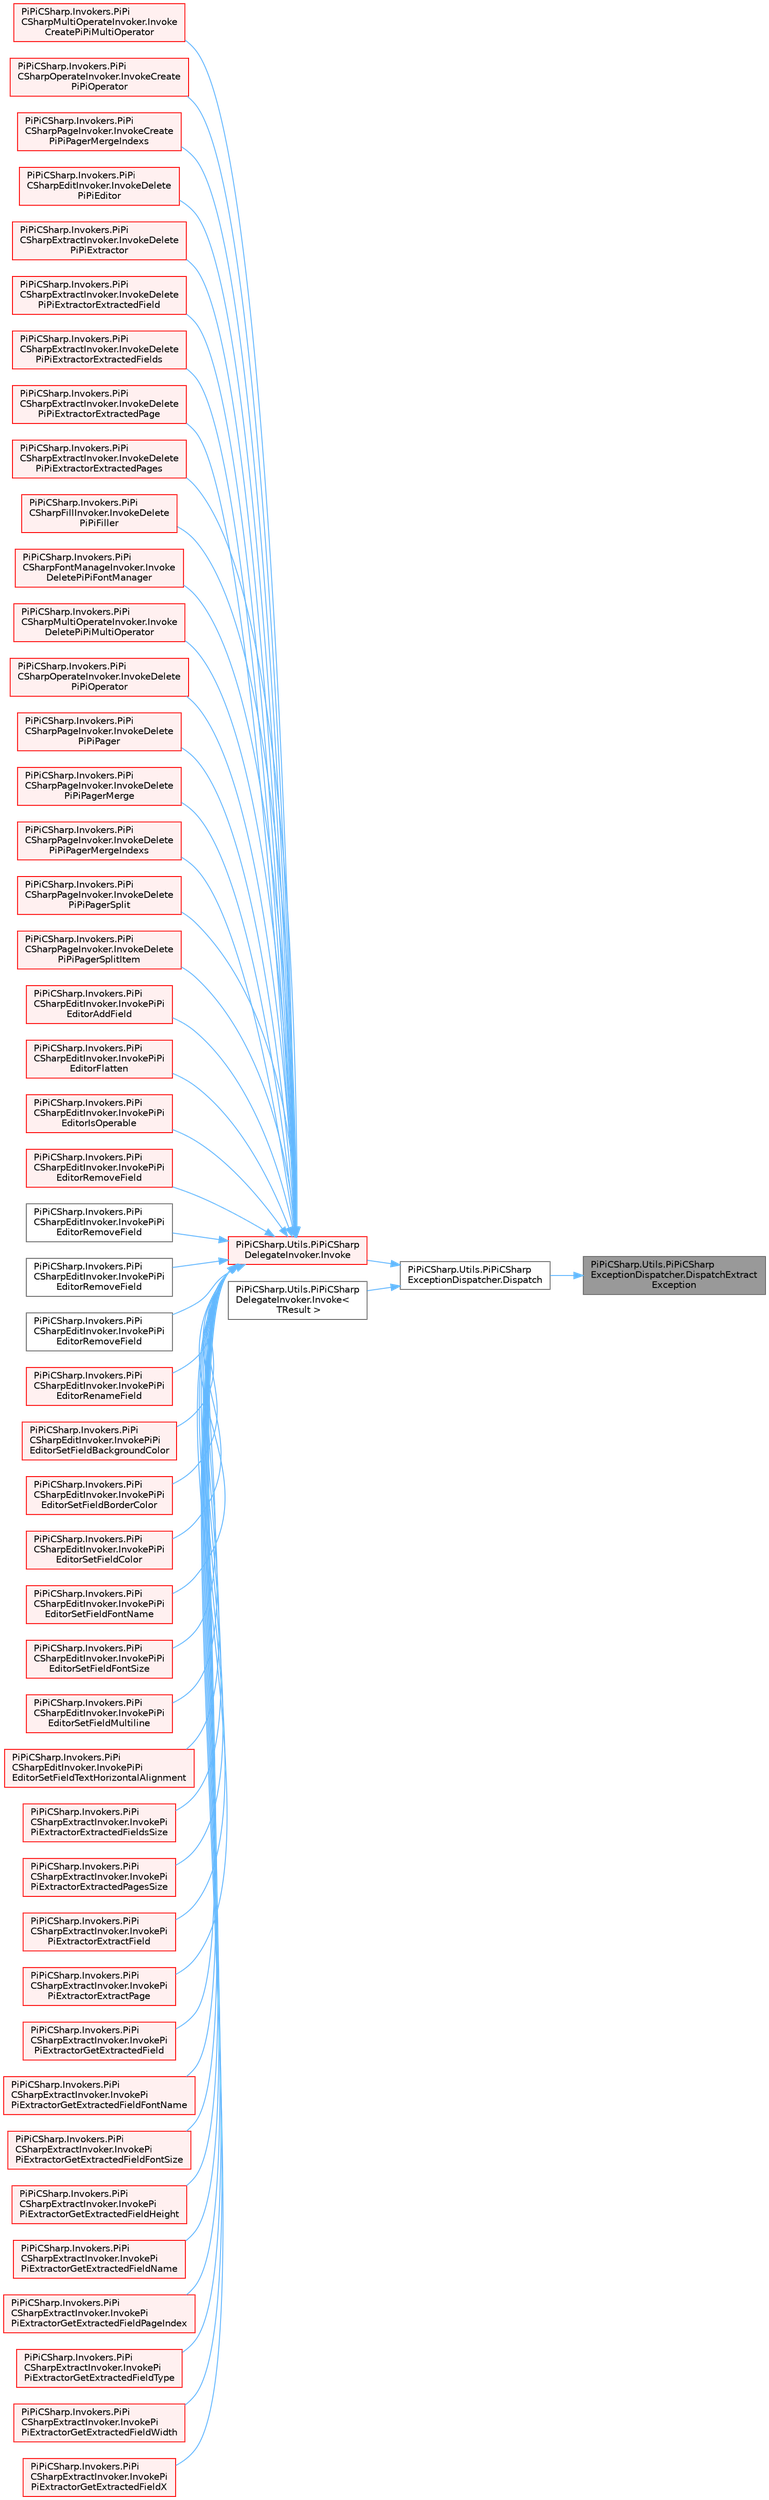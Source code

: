 digraph "PiPiCSharp.Utils.PiPiCSharpExceptionDispatcher.DispatchExtractException"
{
 // LATEX_PDF_SIZE
  bgcolor="transparent";
  edge [fontname=Helvetica,fontsize=10,labelfontname=Helvetica,labelfontsize=10];
  node [fontname=Helvetica,fontsize=10,shape=box,height=0.2,width=0.4];
  rankdir="RL";
  Node1 [id="Node000001",label="PiPiCSharp.Utils.PiPiCSharp\lExceptionDispatcher.DispatchExtract\lException",height=0.2,width=0.4,color="gray40", fillcolor="grey60", style="filled", fontcolor="black",tooltip=" "];
  Node1 -> Node2 [id="edge1_Node000001_Node000002",dir="back",color="steelblue1",style="solid",tooltip=" "];
  Node2 [id="Node000002",label="PiPiCSharp.Utils.PiPiCSharp\lExceptionDispatcher.Dispatch",height=0.2,width=0.4,color="grey40", fillcolor="white", style="filled",URL="$class_pi_pi_c_sharp_1_1_utils_1_1_pi_pi_c_sharp_exception_dispatcher.html#ad5697422873390eb29f024aecfa4c83b",tooltip="Dispatch error."];
  Node2 -> Node3 [id="edge2_Node000002_Node000003",dir="back",color="steelblue1",style="solid",tooltip=" "];
  Node3 [id="Node000003",label="PiPiCSharp.Utils.PiPiCSharp\lDelegateInvoker.Invoke",height=0.2,width=0.4,color="red", fillcolor="#FFF0F0", style="filled",URL="$class_pi_pi_c_sharp_1_1_utils_1_1_pi_pi_c_sharp_delegate_invoker.html#ad3921b774f5d75070100abbcf4f76a82",tooltip="Invoke void result delegate."];
  Node3 -> Node4 [id="edge3_Node000003_Node000004",dir="back",color="steelblue1",style="solid",tooltip=" "];
  Node4 [id="Node000004",label="PiPiCSharp.Invokers.PiPi\lCSharpMultiOperateInvoker.Invoke\lCreatePiPiMultiOperator",height=0.2,width=0.4,color="red", fillcolor="#FFF0F0", style="filled",URL="$class_pi_pi_c_sharp_1_1_invokers_1_1_pi_pi_c_sharp_multi_operate_invoker.html#a444a6270b79ceb1eaa89cedc967bd25b",tooltip="Invoke PiPiMultiOperateWrapper CreatePiPiMultiOperator."];
  Node3 -> Node6 [id="edge4_Node000003_Node000006",dir="back",color="steelblue1",style="solid",tooltip=" "];
  Node6 [id="Node000006",label="PiPiCSharp.Invokers.PiPi\lCSharpOperateInvoker.InvokeCreate\lPiPiOperator",height=0.2,width=0.4,color="red", fillcolor="#FFF0F0", style="filled",URL="$class_pi_pi_c_sharp_1_1_invokers_1_1_pi_pi_c_sharp_operate_invoker.html#a9ad3be0358ceb0801a37e6e61db5630d",tooltip="Invoke PiPiOperateWrapper CreatePiPiOperator."];
  Node3 -> Node8 [id="edge5_Node000003_Node000008",dir="back",color="steelblue1",style="solid",tooltip=" "];
  Node8 [id="Node000008",label="PiPiCSharp.Invokers.PiPi\lCSharpPageInvoker.InvokeCreate\lPiPiPagerMergeIndexs",height=0.2,width=0.4,color="red", fillcolor="#FFF0F0", style="filled",URL="$class_pi_pi_c_sharp_1_1_invokers_1_1_pi_pi_c_sharp_page_invoker.html#a4329318467d8ca8cc2301d7736a44104",tooltip="Invoke PiPiPageWrapper CreatePiPiPagerMergeIndexs."];
  Node3 -> Node10 [id="edge6_Node000003_Node000010",dir="back",color="steelblue1",style="solid",tooltip=" "];
  Node10 [id="Node000010",label="PiPiCSharp.Invokers.PiPi\lCSharpEditInvoker.InvokeDelete\lPiPiEditor",height=0.2,width=0.4,color="red", fillcolor="#FFF0F0", style="filled",URL="$class_pi_pi_c_sharp_1_1_invokers_1_1_pi_pi_c_sharp_edit_invoker.html#af27b6208ff3325b85c9bf810bfdccea6",tooltip="Invoke PiPiEditWrapper DeletePiPiEditor."];
  Node3 -> Node12 [id="edge7_Node000003_Node000012",dir="back",color="steelblue1",style="solid",tooltip=" "];
  Node12 [id="Node000012",label="PiPiCSharp.Invokers.PiPi\lCSharpExtractInvoker.InvokeDelete\lPiPiExtractor",height=0.2,width=0.4,color="red", fillcolor="#FFF0F0", style="filled",URL="$class_pi_pi_c_sharp_1_1_invokers_1_1_pi_pi_c_sharp_extract_invoker.html#aa5bd631a380714805e3bd50c97588a65",tooltip="Invoke PiPiEditWrapper DeletePiPiExtractor."];
  Node3 -> Node14 [id="edge8_Node000003_Node000014",dir="back",color="steelblue1",style="solid",tooltip=" "];
  Node14 [id="Node000014",label="PiPiCSharp.Invokers.PiPi\lCSharpExtractInvoker.InvokeDelete\lPiPiExtractorExtractedField",height=0.2,width=0.4,color="red", fillcolor="#FFF0F0", style="filled",URL="$class_pi_pi_c_sharp_1_1_invokers_1_1_pi_pi_c_sharp_extract_invoker.html#a6efc39a65182a4c45fc5cd6fbfa64e94",tooltip="Invoke PiPiEditWrapper DeletePiPiExtractorExtractedField."];
  Node3 -> Node16 [id="edge9_Node000003_Node000016",dir="back",color="steelblue1",style="solid",tooltip=" "];
  Node16 [id="Node000016",label="PiPiCSharp.Invokers.PiPi\lCSharpExtractInvoker.InvokeDelete\lPiPiExtractorExtractedFields",height=0.2,width=0.4,color="red", fillcolor="#FFF0F0", style="filled",URL="$class_pi_pi_c_sharp_1_1_invokers_1_1_pi_pi_c_sharp_extract_invoker.html#a26cdbc1d90ebaf92beb90728373c9dc2",tooltip="Invoke PiPiEditWrapper DeletePiPiExtractorExtractedFields."];
  Node3 -> Node17 [id="edge10_Node000003_Node000017",dir="back",color="steelblue1",style="solid",tooltip=" "];
  Node17 [id="Node000017",label="PiPiCSharp.Invokers.PiPi\lCSharpExtractInvoker.InvokeDelete\lPiPiExtractorExtractedPage",height=0.2,width=0.4,color="red", fillcolor="#FFF0F0", style="filled",URL="$class_pi_pi_c_sharp_1_1_invokers_1_1_pi_pi_c_sharp_extract_invoker.html#af75082bde5f97529cb2c30ad7c39788e",tooltip="Invoke PiPiEditWrapper DeletePiPiExtractorExtractedPage."];
  Node3 -> Node19 [id="edge11_Node000003_Node000019",dir="back",color="steelblue1",style="solid",tooltip=" "];
  Node19 [id="Node000019",label="PiPiCSharp.Invokers.PiPi\lCSharpExtractInvoker.InvokeDelete\lPiPiExtractorExtractedPages",height=0.2,width=0.4,color="red", fillcolor="#FFF0F0", style="filled",URL="$class_pi_pi_c_sharp_1_1_invokers_1_1_pi_pi_c_sharp_extract_invoker.html#a16a5b377fa7d772bbd5b31ec063f2e07",tooltip="Invoke PiPiEditWrapper DeletePiPiExtractorExtractedPages."];
  Node3 -> Node20 [id="edge12_Node000003_Node000020",dir="back",color="steelblue1",style="solid",tooltip=" "];
  Node20 [id="Node000020",label="PiPiCSharp.Invokers.PiPi\lCSharpFillInvoker.InvokeDelete\lPiPiFiller",height=0.2,width=0.4,color="red", fillcolor="#FFF0F0", style="filled",URL="$class_pi_pi_c_sharp_1_1_invokers_1_1_pi_pi_c_sharp_fill_invoker.html#a83fbeffc67ab7233252c511509360504",tooltip="Invoke PiPiFillWrapper DeletePiPiFiller."];
  Node3 -> Node22 [id="edge13_Node000003_Node000022",dir="back",color="steelblue1",style="solid",tooltip=" "];
  Node22 [id="Node000022",label="PiPiCSharp.Invokers.PiPi\lCSharpFontManageInvoker.Invoke\lDeletePiPiFontManager",height=0.2,width=0.4,color="red", fillcolor="#FFF0F0", style="filled",URL="$class_pi_pi_c_sharp_1_1_invokers_1_1_pi_pi_c_sharp_font_manage_invoker.html#ad4aa4f9febbbf17d39802b2037aafecd",tooltip="Invoke PiPiFontManageWrapper DeletePiPiFontManager."];
  Node3 -> Node24 [id="edge14_Node000003_Node000024",dir="back",color="steelblue1",style="solid",tooltip=" "];
  Node24 [id="Node000024",label="PiPiCSharp.Invokers.PiPi\lCSharpMultiOperateInvoker.Invoke\lDeletePiPiMultiOperator",height=0.2,width=0.4,color="red", fillcolor="#FFF0F0", style="filled",URL="$class_pi_pi_c_sharp_1_1_invokers_1_1_pi_pi_c_sharp_multi_operate_invoker.html#a8ed97755b1fa89530b8f3148fb3a8343",tooltip="Invoke PiPiMultiOperateWrapper DeletePiPiMultiOperator."];
  Node3 -> Node26 [id="edge15_Node000003_Node000026",dir="back",color="steelblue1",style="solid",tooltip=" "];
  Node26 [id="Node000026",label="PiPiCSharp.Invokers.PiPi\lCSharpOperateInvoker.InvokeDelete\lPiPiOperator",height=0.2,width=0.4,color="red", fillcolor="#FFF0F0", style="filled",URL="$class_pi_pi_c_sharp_1_1_invokers_1_1_pi_pi_c_sharp_operate_invoker.html#a97684bec9a545629f0735573c31fa6a5",tooltip="Invoke PiPiOperateWrapper DeletePiPiOperator."];
  Node3 -> Node28 [id="edge16_Node000003_Node000028",dir="back",color="steelblue1",style="solid",tooltip=" "];
  Node28 [id="Node000028",label="PiPiCSharp.Invokers.PiPi\lCSharpPageInvoker.InvokeDelete\lPiPiPager",height=0.2,width=0.4,color="red", fillcolor="#FFF0F0", style="filled",URL="$class_pi_pi_c_sharp_1_1_invokers_1_1_pi_pi_c_sharp_page_invoker.html#a4232c2f3e71e67ccd79726c972fddf7b",tooltip="Invoke PiPiPageWrapper DeletePiPiPager."];
  Node3 -> Node30 [id="edge17_Node000003_Node000030",dir="back",color="steelblue1",style="solid",tooltip=" "];
  Node30 [id="Node000030",label="PiPiCSharp.Invokers.PiPi\lCSharpPageInvoker.InvokeDelete\lPiPiPagerMerge",height=0.2,width=0.4,color="red", fillcolor="#FFF0F0", style="filled",URL="$class_pi_pi_c_sharp_1_1_invokers_1_1_pi_pi_c_sharp_page_invoker.html#a798a6c4801fbb00363418b96a670c787",tooltip="Invoke PiPiPageWrapper DeletePiPiPagerMerge."];
  Node3 -> Node31 [id="edge18_Node000003_Node000031",dir="back",color="steelblue1",style="solid",tooltip=" "];
  Node31 [id="Node000031",label="PiPiCSharp.Invokers.PiPi\lCSharpPageInvoker.InvokeDelete\lPiPiPagerMergeIndexs",height=0.2,width=0.4,color="red", fillcolor="#FFF0F0", style="filled",URL="$class_pi_pi_c_sharp_1_1_invokers_1_1_pi_pi_c_sharp_page_invoker.html#a03d2421129a9bb466d6d8f4a90f1dbbb",tooltip="Invoke PiPiPageWrapper DeletePiPiPagerMergeIndexs."];
  Node3 -> Node32 [id="edge19_Node000003_Node000032",dir="back",color="steelblue1",style="solid",tooltip=" "];
  Node32 [id="Node000032",label="PiPiCSharp.Invokers.PiPi\lCSharpPageInvoker.InvokeDelete\lPiPiPagerSplit",height=0.2,width=0.4,color="red", fillcolor="#FFF0F0", style="filled",URL="$class_pi_pi_c_sharp_1_1_invokers_1_1_pi_pi_c_sharp_page_invoker.html#a7c4aad317fa997f05a66caeee3f9734d",tooltip="Invoke PiPiPageWrapper DeletePiPiPagerSplit."];
  Node3 -> Node34 [id="edge20_Node000003_Node000034",dir="back",color="steelblue1",style="solid",tooltip=" "];
  Node34 [id="Node000034",label="PiPiCSharp.Invokers.PiPi\lCSharpPageInvoker.InvokeDelete\lPiPiPagerSplitItem",height=0.2,width=0.4,color="red", fillcolor="#FFF0F0", style="filled",URL="$class_pi_pi_c_sharp_1_1_invokers_1_1_pi_pi_c_sharp_page_invoker.html#ae7a92c93a52a30fe99d97cb88acd377a",tooltip="Invoke PiPiPageWrapper DeletePiPiPagerSplitItem."];
  Node3 -> Node35 [id="edge21_Node000003_Node000035",dir="back",color="steelblue1",style="solid",tooltip=" "];
  Node35 [id="Node000035",label="PiPiCSharp.Invokers.PiPi\lCSharpEditInvoker.InvokePiPi\lEditorAddField",height=0.2,width=0.4,color="red", fillcolor="#FFF0F0", style="filled",URL="$class_pi_pi_c_sharp_1_1_invokers_1_1_pi_pi_c_sharp_edit_invoker.html#a4aef793e2cd51aa69b31ebd457e485a1",tooltip="Invoke PiPiEditWrapper PiPiEditorAddField."];
  Node3 -> Node37 [id="edge22_Node000003_Node000037",dir="back",color="steelblue1",style="solid",tooltip=" "];
  Node37 [id="Node000037",label="PiPiCSharp.Invokers.PiPi\lCSharpEditInvoker.InvokePiPi\lEditorFlatten",height=0.2,width=0.4,color="red", fillcolor="#FFF0F0", style="filled",URL="$class_pi_pi_c_sharp_1_1_invokers_1_1_pi_pi_c_sharp_edit_invoker.html#af8e6c620073751b20b7996bfa1dc3fee",tooltip="Invoke PiPiEditWrapper PiPiEditorFlatten."];
  Node3 -> Node39 [id="edge23_Node000003_Node000039",dir="back",color="steelblue1",style="solid",tooltip=" "];
  Node39 [id="Node000039",label="PiPiCSharp.Invokers.PiPi\lCSharpEditInvoker.InvokePiPi\lEditorIsOperable",height=0.2,width=0.4,color="red", fillcolor="#FFF0F0", style="filled",URL="$class_pi_pi_c_sharp_1_1_invokers_1_1_pi_pi_c_sharp_edit_invoker.html#a307dd65ed56eb9d8db4d41a8971ca47f",tooltip="Invoke PiPiEditWrapper PiPiEditorIsOperable."];
  Node3 -> Node41 [id="edge24_Node000003_Node000041",dir="back",color="steelblue1",style="solid",tooltip=" "];
  Node41 [id="Node000041",label="PiPiCSharp.Invokers.PiPi\lCSharpEditInvoker.InvokePiPi\lEditorRemoveField",height=0.2,width=0.4,color="red", fillcolor="#FFF0F0", style="filled",URL="$class_pi_pi_c_sharp_1_1_invokers_1_1_pi_pi_c_sharp_edit_invoker.html#a2a10c98bb88dd247fee5eb32db76b4be",tooltip="Invoke PiPiEditWrapper PiPiEditorRemoveField."];
  Node3 -> Node46 [id="edge25_Node000003_Node000046",dir="back",color="steelblue1",style="solid",tooltip=" "];
  Node46 [id="Node000046",label="PiPiCSharp.Invokers.PiPi\lCSharpEditInvoker.InvokePiPi\lEditorRemoveField",height=0.2,width=0.4,color="grey40", fillcolor="white", style="filled",URL="$class_pi_pi_c_sharp_1_1_invokers_1_1_pi_pi_c_sharp_edit_invoker.html#a6589e3474e0300f58e163d44280c8b7d",tooltip="Invoke PiPiEditWrapper PiPiEditorRemoveField."];
  Node3 -> Node47 [id="edge26_Node000003_Node000047",dir="back",color="steelblue1",style="solid",tooltip=" "];
  Node47 [id="Node000047",label="PiPiCSharp.Invokers.PiPi\lCSharpEditInvoker.InvokePiPi\lEditorRemoveField",height=0.2,width=0.4,color="grey40", fillcolor="white", style="filled",URL="$class_pi_pi_c_sharp_1_1_invokers_1_1_pi_pi_c_sharp_edit_invoker.html#a166cc262606d18833fb702d7d1826ada",tooltip="Invoke PiPiEditWrapper PiPiEditorRemoveField."];
  Node3 -> Node48 [id="edge27_Node000003_Node000048",dir="back",color="steelblue1",style="solid",tooltip=" "];
  Node48 [id="Node000048",label="PiPiCSharp.Invokers.PiPi\lCSharpEditInvoker.InvokePiPi\lEditorRemoveField",height=0.2,width=0.4,color="grey40", fillcolor="white", style="filled",URL="$class_pi_pi_c_sharp_1_1_invokers_1_1_pi_pi_c_sharp_edit_invoker.html#a6a1a696e21a43abaedcecca9af0fa625",tooltip="Invoke PiPiEditWrapper PiPiEditorRemoveField."];
  Node3 -> Node49 [id="edge28_Node000003_Node000049",dir="back",color="steelblue1",style="solid",tooltip=" "];
  Node49 [id="Node000049",label="PiPiCSharp.Invokers.PiPi\lCSharpEditInvoker.InvokePiPi\lEditorRenameField",height=0.2,width=0.4,color="red", fillcolor="#FFF0F0", style="filled",URL="$class_pi_pi_c_sharp_1_1_invokers_1_1_pi_pi_c_sharp_edit_invoker.html#ada04dc1a3929e792915531af6913aa97",tooltip="Invoke PiPiEditWrapper PiPiEditorRenameField."];
  Node3 -> Node51 [id="edge29_Node000003_Node000051",dir="back",color="steelblue1",style="solid",tooltip=" "];
  Node51 [id="Node000051",label="PiPiCSharp.Invokers.PiPi\lCSharpEditInvoker.InvokePiPi\lEditorSetFieldBackgroundColor",height=0.2,width=0.4,color="red", fillcolor="#FFF0F0", style="filled",URL="$class_pi_pi_c_sharp_1_1_invokers_1_1_pi_pi_c_sharp_edit_invoker.html#aa6f19d44ac5becae621715a5f91dd946",tooltip="Invoke PiPiEditWrapper PiPiEditorSetFieldBackgroundColor."];
  Node3 -> Node53 [id="edge30_Node000003_Node000053",dir="back",color="steelblue1",style="solid",tooltip=" "];
  Node53 [id="Node000053",label="PiPiCSharp.Invokers.PiPi\lCSharpEditInvoker.InvokePiPi\lEditorSetFieldBorderColor",height=0.2,width=0.4,color="red", fillcolor="#FFF0F0", style="filled",URL="$class_pi_pi_c_sharp_1_1_invokers_1_1_pi_pi_c_sharp_edit_invoker.html#a83bda2bd094a55a028688f9fd981118b",tooltip="Invoke PiPiEditWrapper PiPiEditorSetFieldBorderColor."];
  Node3 -> Node55 [id="edge31_Node000003_Node000055",dir="back",color="steelblue1",style="solid",tooltip=" "];
  Node55 [id="Node000055",label="PiPiCSharp.Invokers.PiPi\lCSharpEditInvoker.InvokePiPi\lEditorSetFieldColor",height=0.2,width=0.4,color="red", fillcolor="#FFF0F0", style="filled",URL="$class_pi_pi_c_sharp_1_1_invokers_1_1_pi_pi_c_sharp_edit_invoker.html#af0498f1642c1c226d25e4c42e8161ce9",tooltip="Invoke PiPiEditWrapper PiPiEditorSetFieldColor."];
  Node3 -> Node57 [id="edge32_Node000003_Node000057",dir="back",color="steelblue1",style="solid",tooltip=" "];
  Node57 [id="Node000057",label="PiPiCSharp.Invokers.PiPi\lCSharpEditInvoker.InvokePiPi\lEditorSetFieldFontName",height=0.2,width=0.4,color="red", fillcolor="#FFF0F0", style="filled",URL="$class_pi_pi_c_sharp_1_1_invokers_1_1_pi_pi_c_sharp_edit_invoker.html#aa49903ffa5af715b81e86d4b7c05a12f",tooltip="Invoke PiPiEditWrapper PiPiEditorSetFieldFontName."];
  Node3 -> Node59 [id="edge33_Node000003_Node000059",dir="back",color="steelblue1",style="solid",tooltip=" "];
  Node59 [id="Node000059",label="PiPiCSharp.Invokers.PiPi\lCSharpEditInvoker.InvokePiPi\lEditorSetFieldFontSize",height=0.2,width=0.4,color="red", fillcolor="#FFF0F0", style="filled",URL="$class_pi_pi_c_sharp_1_1_invokers_1_1_pi_pi_c_sharp_edit_invoker.html#af41eb1db28eba825f024da9ae6fdd0e9",tooltip="Invoke PiPiEditWrapper PiPiEditorSetFieldFontSize."];
  Node3 -> Node61 [id="edge34_Node000003_Node000061",dir="back",color="steelblue1",style="solid",tooltip=" "];
  Node61 [id="Node000061",label="PiPiCSharp.Invokers.PiPi\lCSharpEditInvoker.InvokePiPi\lEditorSetFieldMultiline",height=0.2,width=0.4,color="red", fillcolor="#FFF0F0", style="filled",URL="$class_pi_pi_c_sharp_1_1_invokers_1_1_pi_pi_c_sharp_edit_invoker.html#acb39840c9d35f2cf28bc7d56d479d182",tooltip="Invoke PiPiEditWrapper PiPiEditorSetFieldMultiline."];
  Node3 -> Node63 [id="edge35_Node000003_Node000063",dir="back",color="steelblue1",style="solid",tooltip=" "];
  Node63 [id="Node000063",label="PiPiCSharp.Invokers.PiPi\lCSharpEditInvoker.InvokePiPi\lEditorSetFieldTextHorizontalAlignment",height=0.2,width=0.4,color="red", fillcolor="#FFF0F0", style="filled",URL="$class_pi_pi_c_sharp_1_1_invokers_1_1_pi_pi_c_sharp_edit_invoker.html#ae16ade9aecc98da9a3ecf1d229906641",tooltip="Invoke PiPiEditWrapper PiPiEditorSetFieldTextHorizontalAlignment."];
  Node3 -> Node65 [id="edge36_Node000003_Node000065",dir="back",color="steelblue1",style="solid",tooltip=" "];
  Node65 [id="Node000065",label="PiPiCSharp.Invokers.PiPi\lCSharpExtractInvoker.InvokePi\lPiExtractorExtractedFieldsSize",height=0.2,width=0.4,color="red", fillcolor="#FFF0F0", style="filled",URL="$class_pi_pi_c_sharp_1_1_invokers_1_1_pi_pi_c_sharp_extract_invoker.html#a667d56ba62a10e0105bab9eb3b98722d",tooltip="Invoke PiPiEditWrapper PiPiExtractorExtractedFieldsSize."];
  Node3 -> Node66 [id="edge37_Node000003_Node000066",dir="back",color="steelblue1",style="solid",tooltip=" "];
  Node66 [id="Node000066",label="PiPiCSharp.Invokers.PiPi\lCSharpExtractInvoker.InvokePi\lPiExtractorExtractedPagesSize",height=0.2,width=0.4,color="red", fillcolor="#FFF0F0", style="filled",URL="$class_pi_pi_c_sharp_1_1_invokers_1_1_pi_pi_c_sharp_extract_invoker.html#aca3b121eebd8c44263d6d77ca2b70f5e",tooltip="Invoke PiPiEditWrapper PiPiExtractorExtractedPagesSize."];
  Node3 -> Node67 [id="edge38_Node000003_Node000067",dir="back",color="steelblue1",style="solid",tooltip=" "];
  Node67 [id="Node000067",label="PiPiCSharp.Invokers.PiPi\lCSharpExtractInvoker.InvokePi\lPiExtractorExtractField",height=0.2,width=0.4,color="red", fillcolor="#FFF0F0", style="filled",URL="$class_pi_pi_c_sharp_1_1_invokers_1_1_pi_pi_c_sharp_extract_invoker.html#a3530853725aeb8eb666dc3f213020761",tooltip="Invoke PiPiEditWrapper PiPiExtractorExtractField."];
  Node3 -> Node68 [id="edge39_Node000003_Node000068",dir="back",color="steelblue1",style="solid",tooltip=" "];
  Node68 [id="Node000068",label="PiPiCSharp.Invokers.PiPi\lCSharpExtractInvoker.InvokePi\lPiExtractorExtractPage",height=0.2,width=0.4,color="red", fillcolor="#FFF0F0", style="filled",URL="$class_pi_pi_c_sharp_1_1_invokers_1_1_pi_pi_c_sharp_extract_invoker.html#a2176d251dd0cd885e8d95329b3df728b",tooltip="Invoke PiPiEditWrapper PiPiExtractorExtractPage."];
  Node3 -> Node69 [id="edge40_Node000003_Node000069",dir="back",color="steelblue1",style="solid",tooltip=" "];
  Node69 [id="Node000069",label="PiPiCSharp.Invokers.PiPi\lCSharpExtractInvoker.InvokePi\lPiExtractorGetExtractedField",height=0.2,width=0.4,color="red", fillcolor="#FFF0F0", style="filled",URL="$class_pi_pi_c_sharp_1_1_invokers_1_1_pi_pi_c_sharp_extract_invoker.html#ab481dc9a7a847a233300003ad4b985b4",tooltip="Invoke PiPiEditWrapper PiPiExtractorGetExtractedField."];
  Node3 -> Node70 [id="edge41_Node000003_Node000070",dir="back",color="steelblue1",style="solid",tooltip=" "];
  Node70 [id="Node000070",label="PiPiCSharp.Invokers.PiPi\lCSharpExtractInvoker.InvokePi\lPiExtractorGetExtractedFieldFontName",height=0.2,width=0.4,color="red", fillcolor="#FFF0F0", style="filled",URL="$class_pi_pi_c_sharp_1_1_invokers_1_1_pi_pi_c_sharp_extract_invoker.html#ab59ab056f34ee7ad494239e8e30e8c82",tooltip="Invoke PiPiEditWrapper PiPiExtractorGetExtractedFieldFontName."];
  Node3 -> Node71 [id="edge42_Node000003_Node000071",dir="back",color="steelblue1",style="solid",tooltip=" "];
  Node71 [id="Node000071",label="PiPiCSharp.Invokers.PiPi\lCSharpExtractInvoker.InvokePi\lPiExtractorGetExtractedFieldFontSize",height=0.2,width=0.4,color="red", fillcolor="#FFF0F0", style="filled",URL="$class_pi_pi_c_sharp_1_1_invokers_1_1_pi_pi_c_sharp_extract_invoker.html#adc625b937bf50952ce89973f476470ad",tooltip="Invoke PiPiEditWrapper PiPiExtractorGetExtractedFieldFontSize."];
  Node3 -> Node72 [id="edge43_Node000003_Node000072",dir="back",color="steelblue1",style="solid",tooltip=" "];
  Node72 [id="Node000072",label="PiPiCSharp.Invokers.PiPi\lCSharpExtractInvoker.InvokePi\lPiExtractorGetExtractedFieldHeight",height=0.2,width=0.4,color="red", fillcolor="#FFF0F0", style="filled",URL="$class_pi_pi_c_sharp_1_1_invokers_1_1_pi_pi_c_sharp_extract_invoker.html#a83eba66ea5333eca737ce3116a4627b5",tooltip="Invoke PiPiEditWrapper PiPiExtractorGetExtractedFieldHeight."];
  Node3 -> Node73 [id="edge44_Node000003_Node000073",dir="back",color="steelblue1",style="solid",tooltip=" "];
  Node73 [id="Node000073",label="PiPiCSharp.Invokers.PiPi\lCSharpExtractInvoker.InvokePi\lPiExtractorGetExtractedFieldName",height=0.2,width=0.4,color="red", fillcolor="#FFF0F0", style="filled",URL="$class_pi_pi_c_sharp_1_1_invokers_1_1_pi_pi_c_sharp_extract_invoker.html#a583f5df1ae3660aceac9732c51495024",tooltip="Invoke PiPiEditWrapper PiPiExtractorGetExtractedFieldName."];
  Node3 -> Node74 [id="edge45_Node000003_Node000074",dir="back",color="steelblue1",style="solid",tooltip=" "];
  Node74 [id="Node000074",label="PiPiCSharp.Invokers.PiPi\lCSharpExtractInvoker.InvokePi\lPiExtractorGetExtractedFieldPageIndex",height=0.2,width=0.4,color="red", fillcolor="#FFF0F0", style="filled",URL="$class_pi_pi_c_sharp_1_1_invokers_1_1_pi_pi_c_sharp_extract_invoker.html#a403cf083d7cccf8ea76eeda28e0c8ef0",tooltip="Invoke PiPiEditWrapper PiPiExtractorGetExtractedFieldPageIndex."];
  Node3 -> Node75 [id="edge46_Node000003_Node000075",dir="back",color="steelblue1",style="solid",tooltip=" "];
  Node75 [id="Node000075",label="PiPiCSharp.Invokers.PiPi\lCSharpExtractInvoker.InvokePi\lPiExtractorGetExtractedFieldType",height=0.2,width=0.4,color="red", fillcolor="#FFF0F0", style="filled",URL="$class_pi_pi_c_sharp_1_1_invokers_1_1_pi_pi_c_sharp_extract_invoker.html#a443eddca57bb16ca3774f33ddd89d2f6",tooltip="Invoke PiPiEditWrapper PiPiExtractorGetExtractedFieldType."];
  Node3 -> Node76 [id="edge47_Node000003_Node000076",dir="back",color="steelblue1",style="solid",tooltip=" "];
  Node76 [id="Node000076",label="PiPiCSharp.Invokers.PiPi\lCSharpExtractInvoker.InvokePi\lPiExtractorGetExtractedFieldWidth",height=0.2,width=0.4,color="red", fillcolor="#FFF0F0", style="filled",URL="$class_pi_pi_c_sharp_1_1_invokers_1_1_pi_pi_c_sharp_extract_invoker.html#a9ca6d2b5a65ca4e154b056b84ee59748",tooltip="Invoke PiPiEditWrapper PiPiExtractorGetExtractedFieldWidth."];
  Node3 -> Node77 [id="edge48_Node000003_Node000077",dir="back",color="steelblue1",style="solid",tooltip=" "];
  Node77 [id="Node000077",label="PiPiCSharp.Invokers.PiPi\lCSharpExtractInvoker.InvokePi\lPiExtractorGetExtractedFieldX",height=0.2,width=0.4,color="red", fillcolor="#FFF0F0", style="filled",URL="$class_pi_pi_c_sharp_1_1_invokers_1_1_pi_pi_c_sharp_extract_invoker.html#a45259f98430af8c862a8ddd40c834e3d",tooltip="Invoke PiPiEditWrapper PiPiExtractorGetExtractedFieldX."];
  Node2 -> Node119 [id="edge49_Node000002_Node000119",dir="back",color="steelblue1",style="solid",tooltip=" "];
  Node119 [id="Node000119",label="PiPiCSharp.Utils.PiPiCSharp\lDelegateInvoker.Invoke\<\l TResult \>",height=0.2,width=0.4,color="grey40", fillcolor="white", style="filled",URL="$class_pi_pi_c_sharp_1_1_utils_1_1_pi_pi_c_sharp_delegate_invoker.html#a3b3fe889d3b39a3323fb624be14c3f4d",tooltip="Invoke result delegate."];
}
